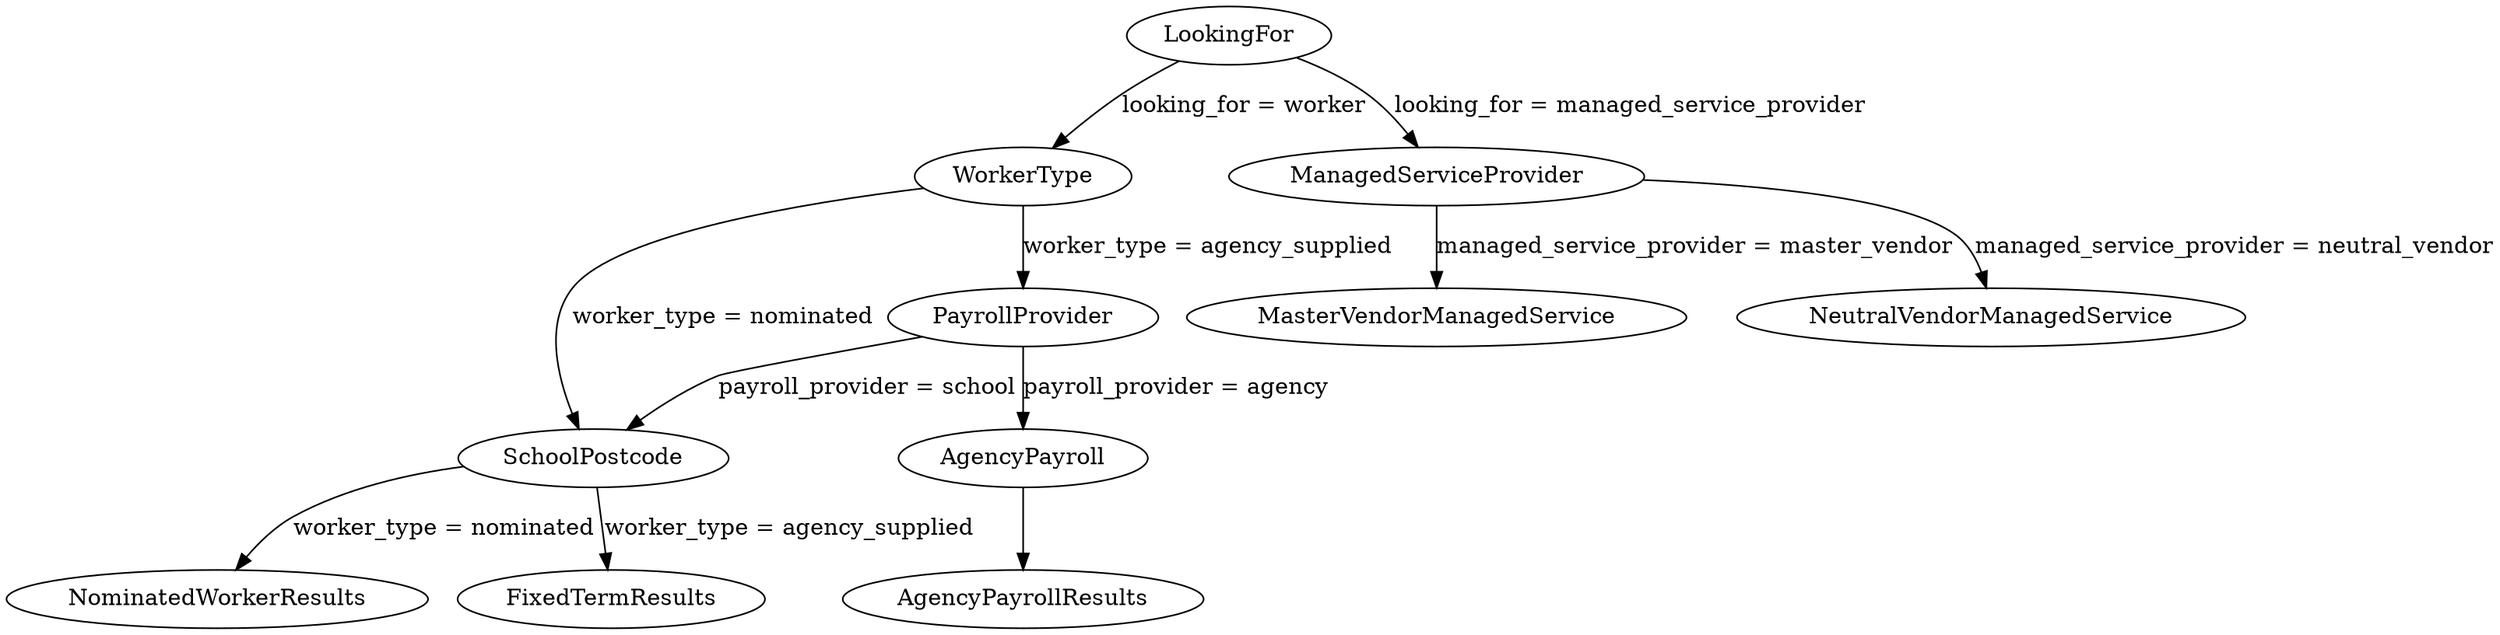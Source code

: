 digraph {
  AgencyPayroll -> AgencyPayrollResults;
  LookingFor -> WorkerType [label="looking_for = worker"];
  LookingFor -> ManagedServiceProvider [label="looking_for = managed_service_provider"];
  ManagedServiceProvider -> MasterVendorManagedService [label="managed_service_provider = master_vendor"];
  ManagedServiceProvider -> NeutralVendorManagedService [label="managed_service_provider = neutral_vendor"];
  WorkerType -> SchoolPostcode [label="worker_type = nominated"];
  WorkerType -> PayrollProvider [label="worker_type = agency_supplied"];
  PayrollProvider -> SchoolPostcode [label="payroll_provider = school"];
  PayrollProvider -> AgencyPayroll [label="payroll_provider = agency"];
  SchoolPostcode -> NominatedWorkerResults [label="worker_type = nominated"];
  SchoolPostcode -> FixedTermResults [label="worker_type = agency_supplied"];
}

